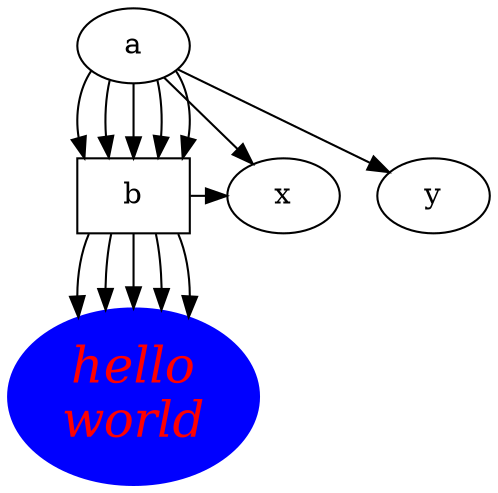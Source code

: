 digraph test3 {
       a -> b -> c;
       a -> b -> c;
       a -> b -> c;
       a -> b -> c;
       a -> b -> c;
       a -> {x y};
       b [shape=box];
       c [label="hello\nworld",color=blue,fontsize=24,
            fontname="Palatino-Italic",fontcolor=red,style=filled];
       b -> x;
       {rank=same; b x}
}

